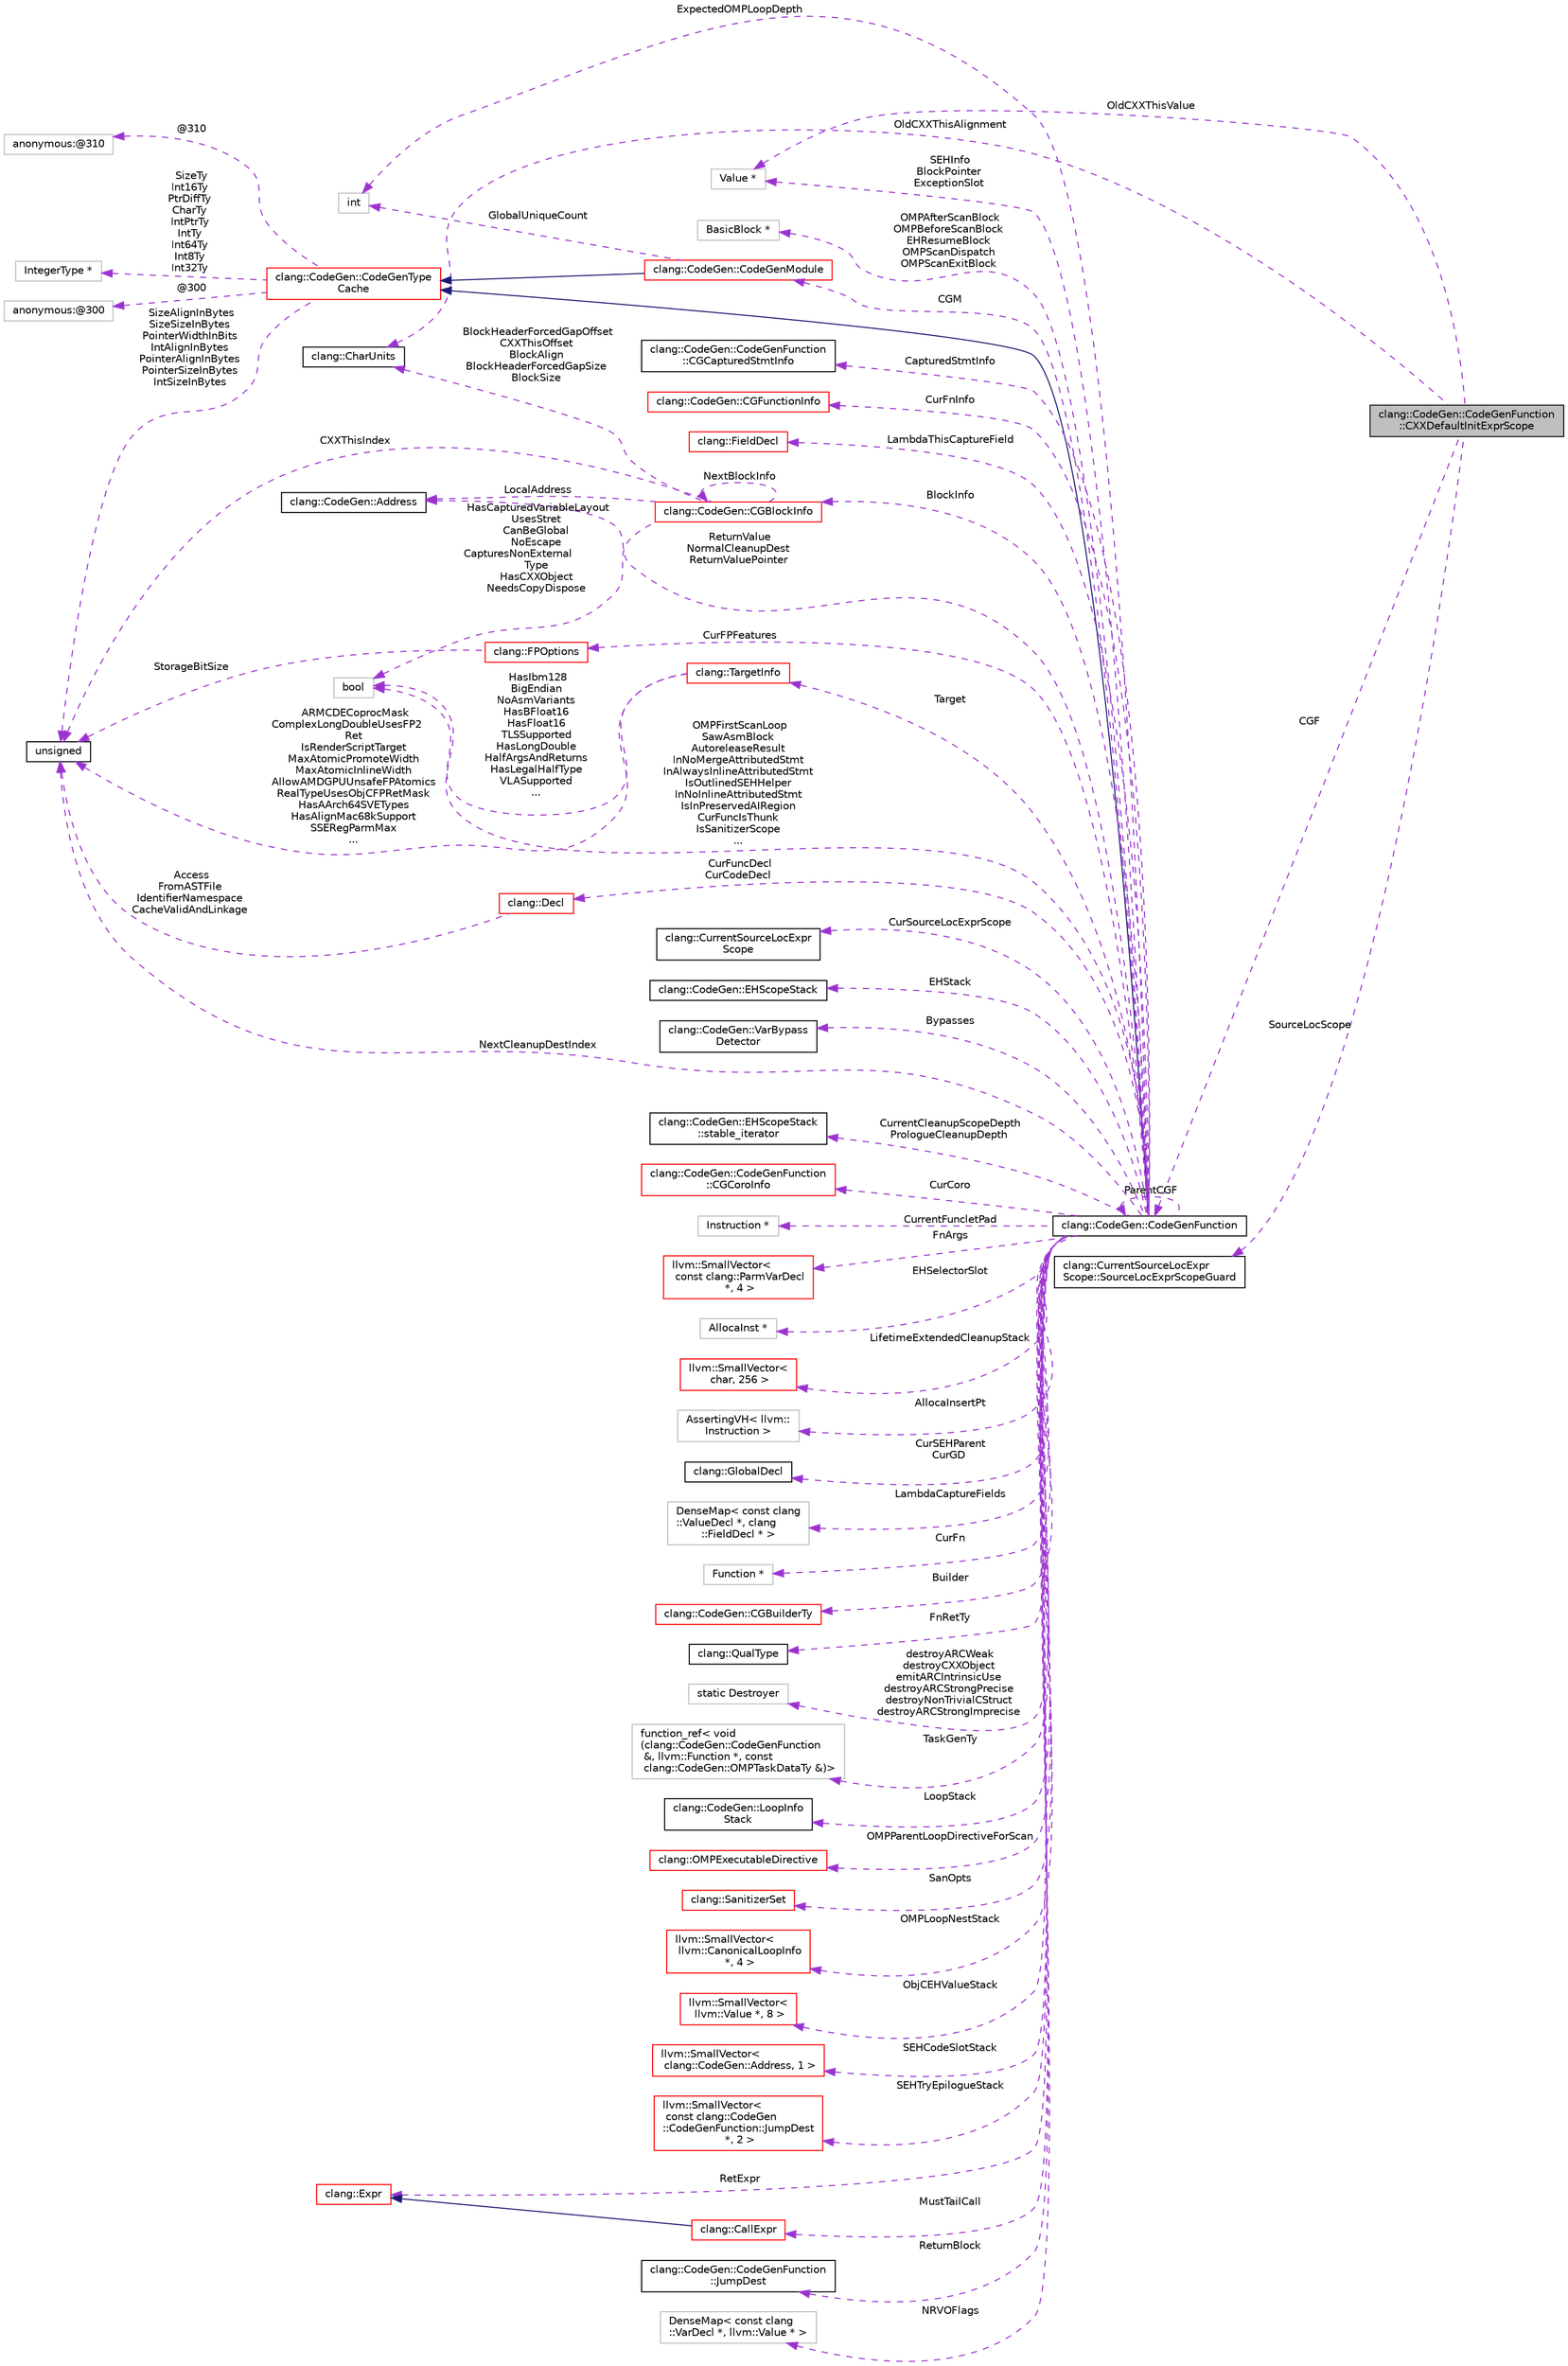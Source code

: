 digraph "clang::CodeGen::CodeGenFunction::CXXDefaultInitExprScope"
{
 // LATEX_PDF_SIZE
  bgcolor="transparent";
  edge [fontname="Helvetica",fontsize="10",labelfontname="Helvetica",labelfontsize="10"];
  node [fontname="Helvetica",fontsize="10",shape=record];
  rankdir="LR";
  Node1 [label="clang::CodeGen::CodeGenFunction\l::CXXDefaultInitExprScope",height=0.2,width=0.4,color="black", fillcolor="grey75", style="filled", fontcolor="black",tooltip="The scope of a CXXDefaultInitExpr."];
  Node2 -> Node1 [dir="back",color="darkorchid3",fontsize="10",style="dashed",label=" OldCXXThisAlignment" ,fontname="Helvetica"];
  Node2 [label="clang::CharUnits",height=0.2,width=0.4,color="black",URL="$classclang_1_1CharUnits.html",tooltip="CharUnits - This is an opaque type for sizes expressed in character units."];
  Node3 -> Node1 [dir="back",color="darkorchid3",fontsize="10",style="dashed",label=" SourceLocScope" ,fontname="Helvetica"];
  Node3 [label="clang::CurrentSourceLocExpr\lScope::SourceLocExprScopeGuard",height=0.2,width=0.4,color="black",URL="$classclang_1_1CurrentSourceLocExprScope_1_1SourceLocExprScopeGuard.html",tooltip=" "];
  Node4 -> Node1 [dir="back",color="darkorchid3",fontsize="10",style="dashed",label=" OldCXXThisValue" ,fontname="Helvetica"];
  Node4 [label="Value *",height=0.2,width=0.4,color="grey75",tooltip=" "];
  Node5 -> Node1 [dir="back",color="darkorchid3",fontsize="10",style="dashed",label=" CGF" ,fontname="Helvetica"];
  Node5 [label="clang::CodeGen::CodeGenFunction",height=0.2,width=0.4,color="black",URL="$classclang_1_1CodeGen_1_1CodeGenFunction.html",tooltip="CodeGenFunction - This class organizes the per-function state that is used while generating LLVM code..."];
  Node6 -> Node5 [dir="back",color="midnightblue",fontsize="10",style="solid",fontname="Helvetica"];
  Node6 [label="clang::CodeGen::CodeGenType\lCache",height=0.2,width=0.4,color="red",URL="$structclang_1_1CodeGen_1_1CodeGenTypeCache.html",tooltip="This structure provides a set of types that are commonly used during IR emission."];
  Node7 -> Node6 [dir="back",color="darkorchid3",fontsize="10",style="dashed",label=" @310" ,fontname="Helvetica"];
  Node7 [label="anonymous:@310",height=0.2,width=0.4,color="grey75",tooltip=" "];
  Node8 -> Node6 [dir="back",color="darkorchid3",fontsize="10",style="dashed",label=" SizeTy\nInt16Ty\nPtrDiffTy\nCharTy\nIntPtrTy\nIntTy\nInt64Ty\nInt8Ty\nInt32Ty" ,fontname="Helvetica"];
  Node8 [label="IntegerType *",height=0.2,width=0.4,color="grey75",tooltip=" "];
  Node9 -> Node6 [dir="back",color="darkorchid3",fontsize="10",style="dashed",label=" @300" ,fontname="Helvetica"];
  Node9 [label="anonymous:@300",height=0.2,width=0.4,color="grey75",tooltip=" "];
  Node18 -> Node6 [dir="back",color="darkorchid3",fontsize="10",style="dashed",label=" SizeAlignInBytes\nSizeSizeInBytes\nPointerWidthInBits\nIntAlignInBytes\nPointerAlignInBytes\nPointerSizeInBytes\nIntSizeInBytes" ,fontname="Helvetica"];
  Node18 [label="unsigned",height=0.2,width=0.4,color="black",URL="$classunsigned.html",tooltip=" "];
  Node21 -> Node5 [dir="back",color="darkorchid3",fontsize="10",style="dashed",label=" CurSourceLocExprScope" ,fontname="Helvetica"];
  Node21 [label="clang::CurrentSourceLocExpr\lScope",height=0.2,width=0.4,color="black",URL="$classclang_1_1CurrentSourceLocExprScope.html",tooltip="Represents the current source location and context used to determine the value of the source location..."];
  Node22 -> Node5 [dir="back",color="darkorchid3",fontsize="10",style="dashed",label=" EHStack" ,fontname="Helvetica"];
  Node22 [label="clang::CodeGen::EHScopeStack",height=0.2,width=0.4,color="black",URL="$classclang_1_1CodeGen_1_1EHScopeStack.html",tooltip="A stack of scopes which respond to exceptions, including cleanups and catch blocks."];
  Node23 -> Node5 [dir="back",color="darkorchid3",fontsize="10",style="dashed",label=" Bypasses" ,fontname="Helvetica"];
  Node23 [label="clang::CodeGen::VarBypass\lDetector",height=0.2,width=0.4,color="black",URL="$classclang_1_1CodeGen_1_1VarBypassDetector.html",tooltip="The class detects jumps which bypass local variables declaration: goto L; int a; L:"];
  Node24 -> Node5 [dir="back",color="darkorchid3",fontsize="10",style="dashed",label=" ReturnValue\nNormalCleanupDest\nReturnValuePointer" ,fontname="Helvetica"];
  Node24 [label="clang::CodeGen::Address",height=0.2,width=0.4,color="black",URL="$classclang_1_1CodeGen_1_1Address.html",tooltip="An aligned address."];
  Node25 -> Node5 [dir="back",color="darkorchid3",fontsize="10",style="dashed",label=" CurrentCleanupScopeDepth\nPrologueCleanupDepth" ,fontname="Helvetica"];
  Node25 [label="clang::CodeGen::EHScopeStack\l::stable_iterator",height=0.2,width=0.4,color="black",URL="$classclang_1_1CodeGen_1_1EHScopeStack_1_1stable__iterator.html",tooltip="A saved depth on the scope stack."];
  Node26 -> Node5 [dir="back",color="darkorchid3",fontsize="10",style="dashed",label=" CurCoro" ,fontname="Helvetica"];
  Node26 [label="clang::CodeGen::CodeGenFunction\l::CGCoroInfo",height=0.2,width=0.4,color="red",URL="$structclang_1_1CodeGen_1_1CodeGenFunction_1_1CGCoroInfo.html",tooltip=" "];
  Node28 -> Node5 [dir="back",color="darkorchid3",fontsize="10",style="dashed",label=" CurFPFeatures" ,fontname="Helvetica"];
  Node28 [label="clang::FPOptions",height=0.2,width=0.4,color="red",URL="$classclang_1_1FPOptions.html",tooltip=" "];
  Node18 -> Node28 [dir="back",color="darkorchid3",fontsize="10",style="dashed",label=" StorageBitSize" ,fontname="Helvetica"];
  Node30 -> Node5 [dir="back",color="darkorchid3",fontsize="10",style="dashed",label=" CurrentFuncletPad" ,fontname="Helvetica"];
  Node30 [label="Instruction *",height=0.2,width=0.4,color="grey75",tooltip=" "];
  Node31 -> Node5 [dir="back",color="darkorchid3",fontsize="10",style="dashed",label=" BlockInfo" ,fontname="Helvetica"];
  Node31 [label="clang::CodeGen::CGBlockInfo",height=0.2,width=0.4,color="red",URL="$classclang_1_1CodeGen_1_1CGBlockInfo.html",tooltip="CGBlockInfo - Information to generate a block literal."];
  Node2 -> Node31 [dir="back",color="darkorchid3",fontsize="10",style="dashed",label=" BlockHeaderForcedGapOffset\nCXXThisOffset\nBlockAlign\nBlockHeaderForcedGapSize\nBlockSize" ,fontname="Helvetica"];
  Node24 -> Node31 [dir="back",color="darkorchid3",fontsize="10",style="dashed",label=" LocalAddress" ,fontname="Helvetica"];
  Node31 -> Node31 [dir="back",color="darkorchid3",fontsize="10",style="dashed",label=" NextBlockInfo" ,fontname="Helvetica"];
  Node119 -> Node31 [dir="back",color="darkorchid3",fontsize="10",style="dashed",label=" HasCapturedVariableLayout\nUsesStret\nCanBeGlobal\nNoEscape\nCapturesNonExternal\lType\nHasCXXObject\nNeedsCopyDispose" ,fontname="Helvetica"];
  Node119 [label="bool",height=0.2,width=0.4,color="grey75",tooltip=" "];
  Node18 -> Node31 [dir="back",color="darkorchid3",fontsize="10",style="dashed",label=" CXXThisIndex" ,fontname="Helvetica"];
  Node121 -> Node5 [dir="back",color="darkorchid3",fontsize="10",style="dashed",label=" FnArgs" ,fontname="Helvetica"];
  Node121 [label="llvm::SmallVector\<\l const clang::ParmVarDecl\l *, 4 \>",height=0.2,width=0.4,color="red",URL="$classllvm_1_1SmallVector.html",tooltip=" "];
  Node122 -> Node5 [dir="back",color="darkorchid3",fontsize="10",style="dashed",label=" EHSelectorSlot" ,fontname="Helvetica"];
  Node122 [label="AllocaInst *",height=0.2,width=0.4,color="grey75",tooltip=" "];
  Node123 -> Node5 [dir="back",color="darkorchid3",fontsize="10",style="dashed",label=" LifetimeExtendedCleanupStack" ,fontname="Helvetica"];
  Node123 [label="llvm::SmallVector\<\l char, 256 \>",height=0.2,width=0.4,color="red",URL="$classllvm_1_1SmallVector.html",tooltip=" "];
  Node124 -> Node5 [dir="back",color="darkorchid3",fontsize="10",style="dashed",label=" AllocaInsertPt" ,fontname="Helvetica"];
  Node124 [label="AssertingVH\< llvm::\lInstruction \>",height=0.2,width=0.4,color="grey75",tooltip=" "];
  Node125 -> Node5 [dir="back",color="darkorchid3",fontsize="10",style="dashed",label=" CurSEHParent\nCurGD" ,fontname="Helvetica"];
  Node125 [label="clang::GlobalDecl",height=0.2,width=0.4,color="black",URL="$classclang_1_1GlobalDecl.html",tooltip="GlobalDecl - represents a global declaration."];
  Node126 -> Node5 [dir="back",color="darkorchid3",fontsize="10",style="dashed",label=" LambdaCaptureFields" ,fontname="Helvetica"];
  Node126 [label="DenseMap\< const clang\l::ValueDecl *, clang\l::FieldDecl * \>",height=0.2,width=0.4,color="grey75",tooltip=" "];
  Node4 -> Node5 [dir="back",color="darkorchid3",fontsize="10",style="dashed",label=" SEHInfo\nBlockPointer\nExceptionSlot" ,fontname="Helvetica"];
  Node127 -> Node5 [dir="back",color="darkorchid3",fontsize="10",style="dashed",label=" CurFn" ,fontname="Helvetica"];
  Node127 [label="Function *",height=0.2,width=0.4,color="grey75",tooltip=" "];
  Node128 -> Node5 [dir="back",color="darkorchid3",fontsize="10",style="dashed",label=" Builder" ,fontname="Helvetica"];
  Node128 [label="clang::CodeGen::CGBuilderTy",height=0.2,width=0.4,color="red",URL="$classclang_1_1CodeGen_1_1CGBuilderTy.html",tooltip=" "];
  Node130 -> Node5 [dir="back",color="darkorchid3",fontsize="10",style="dashed",label=" CGM" ,fontname="Helvetica"];
  Node130 [label="clang::CodeGen::CodeGenModule",height=0.2,width=0.4,color="red",URL="$classclang_1_1CodeGen_1_1CodeGenModule.html",tooltip="This class organizes the cross-function state that is used while generating LLVM code."];
  Node6 -> Node130 [dir="back",color="midnightblue",fontsize="10",style="solid",fontname="Helvetica"];
  Node133 -> Node130 [dir="back",color="darkorchid3",fontsize="10",style="dashed",label=" GlobalUniqueCount" ,fontname="Helvetica"];
  Node133 [label="int",height=0.2,width=0.4,color="grey75",tooltip=" "];
  Node134 -> Node5 [dir="back",color="darkorchid3",fontsize="10",style="dashed",label=" FnRetTy" ,fontname="Helvetica"];
  Node134 [label="clang::QualType",height=0.2,width=0.4,color="black",URL="$classclang_1_1QualType.html",tooltip="A (possibly-)qualified type."];
  Node135 -> Node5 [dir="back",color="darkorchid3",fontsize="10",style="dashed",label=" Target" ,fontname="Helvetica"];
  Node135 [label="clang::TargetInfo",height=0.2,width=0.4,color="red",URL="$classclang_1_1TargetInfo.html",tooltip="Exposes information about the current target."];
  Node119 -> Node135 [dir="back",color="darkorchid3",fontsize="10",style="dashed",label=" HasIbm128\nBigEndian\nNoAsmVariants\nHasBFloat16\nHasFloat16\nTLSSupported\nHasLongDouble\nHalfArgsAndReturns\nHasLegalHalfType\nVLASupported\n..." ,fontname="Helvetica"];
  Node18 -> Node135 [dir="back",color="darkorchid3",fontsize="10",style="dashed",label=" ARMCDECoprocMask\nComplexLongDoubleUsesFP2\lRet\nIsRenderScriptTarget\nMaxAtomicPromoteWidth\nMaxAtomicInlineWidth\nAllowAMDGPUUnsafeFPAtomics\nRealTypeUsesObjCFPRetMask\nHasAArch64SVETypes\nHasAlignMac68kSupport\nSSERegParmMax\n..." ,fontname="Helvetica"];
  Node148 -> Node5 [dir="back",color="darkorchid3",fontsize="10",style="dashed",label=" destroyARCWeak\ndestroyCXXObject\nemitARCIntrinsicUse\ndestroyARCStrongPrecise\ndestroyNonTrivialCStruct\ndestroyARCStrongImprecise" ,fontname="Helvetica"];
  Node148 [label="static Destroyer",height=0.2,width=0.4,color="grey75",tooltip=" "];
  Node149 -> Node5 [dir="back",color="darkorchid3",fontsize="10",style="dashed",label=" TaskGenTy" ,fontname="Helvetica"];
  Node149 [label="function_ref\< void\l(clang::CodeGen::CodeGenFunction\l &, llvm::Function *, const\l clang::CodeGen::OMPTaskDataTy &)\>",height=0.2,width=0.4,color="grey75",tooltip=" "];
  Node133 -> Node5 [dir="back",color="darkorchid3",fontsize="10",style="dashed",label=" ExpectedOMPLoopDepth" ,fontname="Helvetica"];
  Node150 -> Node5 [dir="back",color="darkorchid3",fontsize="10",style="dashed",label=" LoopStack" ,fontname="Helvetica"];
  Node150 [label="clang::CodeGen::LoopInfo\lStack",height=0.2,width=0.4,color="black",URL="$classclang_1_1CodeGen_1_1LoopInfoStack.html",tooltip="A stack of loop information corresponding to loop nesting levels."];
  Node151 -> Node5 [dir="back",color="darkorchid3",fontsize="10",style="dashed",label=" OMPParentLoopDirectiveForScan" ,fontname="Helvetica"];
  Node151 [label="clang::OMPExecutableDirective",height=0.2,width=0.4,color="red",URL="$classclang_1_1OMPExecutableDirective.html",tooltip="This is a basic class for representing single OpenMP executable directive."];
  Node119 -> Node5 [dir="back",color="darkorchid3",fontsize="10",style="dashed",label=" OMPFirstScanLoop\nSawAsmBlock\nAutoreleaseResult\nInNoMergeAttributedStmt\nInAlwaysInlineAttributedStmt\nIsOutlinedSEHHelper\nInNoInlineAttributedStmt\nIsInPreservedAIRegion\nCurFuncIsThunk\nIsSanitizerScope\n..." ,fontname="Helvetica"];
  Node154 -> Node5 [dir="back",color="darkorchid3",fontsize="10",style="dashed",label=" SanOpts" ,fontname="Helvetica"];
  Node154 [label="clang::SanitizerSet",height=0.2,width=0.4,color="red",URL="$structclang_1_1SanitizerSet.html",tooltip=" "];
  Node156 -> Node5 [dir="back",color="darkorchid3",fontsize="10",style="dashed",label=" OMPLoopNestStack" ,fontname="Helvetica"];
  Node156 [label="llvm::SmallVector\<\l llvm::CanonicalLoopInfo\l *, 4 \>",height=0.2,width=0.4,color="red",URL="$classllvm_1_1SmallVector.html",tooltip=" "];
  Node157 -> Node5 [dir="back",color="darkorchid3",fontsize="10",style="dashed",label=" ObjCEHValueStack" ,fontname="Helvetica"];
  Node157 [label="llvm::SmallVector\<\l llvm::Value *, 8 \>",height=0.2,width=0.4,color="red",URL="$classllvm_1_1SmallVector.html",tooltip=" "];
  Node158 -> Node5 [dir="back",color="darkorchid3",fontsize="10",style="dashed",label=" SEHCodeSlotStack" ,fontname="Helvetica"];
  Node158 [label="llvm::SmallVector\<\l clang::CodeGen::Address, 1 \>",height=0.2,width=0.4,color="red",URL="$classllvm_1_1SmallVector.html",tooltip=" "];
  Node159 -> Node5 [dir="back",color="darkorchid3",fontsize="10",style="dashed",label=" SEHTryEpilogueStack" ,fontname="Helvetica"];
  Node159 [label="llvm::SmallVector\<\l const clang::CodeGen\l::CodeGenFunction::JumpDest\l *, 2 \>",height=0.2,width=0.4,color="red",URL="$classllvm_1_1SmallVector.html",tooltip=" "];
  Node37 -> Node5 [dir="back",color="darkorchid3",fontsize="10",style="dashed",label=" RetExpr" ,fontname="Helvetica"];
  Node37 [label="clang::Expr",height=0.2,width=0.4,color="red",URL="$classclang_1_1Expr.html",tooltip="This represents one expression."];
  Node160 -> Node5 [dir="back",color="darkorchid3",fontsize="10",style="dashed",label=" ReturnBlock" ,fontname="Helvetica"];
  Node160 [label="clang::CodeGen::CodeGenFunction\l::JumpDest",height=0.2,width=0.4,color="black",URL="$structclang_1_1CodeGen_1_1CodeGenFunction_1_1JumpDest.html",tooltip="A jump destination is an abstract label, branching to which may require a jump out through normal cle..."];
  Node161 -> Node5 [dir="back",color="darkorchid3",fontsize="10",style="dashed",label=" NRVOFlags" ,fontname="Helvetica"];
  Node161 [label="DenseMap\< const clang\l::VarDecl *, llvm::Value * \>",height=0.2,width=0.4,color="grey75",tooltip=" "];
  Node162 -> Node5 [dir="back",color="darkorchid3",fontsize="10",style="dashed",label=" OMPAfterScanBlock\nOMPBeforeScanBlock\nEHResumeBlock\nOMPScanDispatch\nOMPScanExitBlock" ,fontname="Helvetica"];
  Node162 [label="BasicBlock *",height=0.2,width=0.4,color="grey75",tooltip=" "];
  Node18 -> Node5 [dir="back",color="darkorchid3",fontsize="10",style="dashed",label=" NextCleanupDestIndex" ,fontname="Helvetica"];
  Node163 -> Node5 [dir="back",color="darkorchid3",fontsize="10",style="dashed",label=" LambdaThisCaptureField" ,fontname="Helvetica"];
  Node163 [label="clang::FieldDecl",height=0.2,width=0.4,color="red",URL="$classclang_1_1FieldDecl.html",tooltip="Represents a member of a struct/union/class."];
  Node169 -> Node5 [dir="back",color="darkorchid3",fontsize="10",style="dashed",label=" CapturedStmtInfo" ,fontname="Helvetica"];
  Node169 [label="clang::CodeGen::CodeGenFunction\l::CGCapturedStmtInfo",height=0.2,width=0.4,color="black",URL="$classclang_1_1CodeGen_1_1CodeGenFunction_1_1CGCapturedStmtInfo.html",tooltip="API for captured statement code generation."];
  Node104 -> Node5 [dir="back",color="darkorchid3",fontsize="10",style="dashed",label=" CurFuncDecl\nCurCodeDecl" ,fontname="Helvetica"];
  Node104 [label="clang::Decl",height=0.2,width=0.4,color="red",URL="$classclang_1_1Decl.html",tooltip="Decl - This represents one declaration (or definition), e.g."];
  Node18 -> Node104 [dir="back",color="darkorchid3",fontsize="10",style="dashed",label=" Access\nFromASTFile\nIdentifierNamespace\nCacheValidAndLinkage" ,fontname="Helvetica"];
  Node5 -> Node5 [dir="back",color="darkorchid3",fontsize="10",style="dashed",label=" ParentCGF" ,fontname="Helvetica"];
  Node170 -> Node5 [dir="back",color="darkorchid3",fontsize="10",style="dashed",label=" MustTailCall" ,fontname="Helvetica"];
  Node170 [label="clang::CallExpr",height=0.2,width=0.4,color="red",URL="$classclang_1_1CallExpr.html",tooltip="CallExpr - Represents a function call (C99 6.5.2.2, C++ [expr.call])."];
  Node37 -> Node170 [dir="back",color="midnightblue",fontsize="10",style="solid",fontname="Helvetica"];
  Node172 -> Node5 [dir="back",color="darkorchid3",fontsize="10",style="dashed",label=" CurFnInfo" ,fontname="Helvetica"];
  Node172 [label="clang::CodeGen::CGFunctionInfo",height=0.2,width=0.4,color="red",URL="$classclang_1_1CodeGen_1_1CGFunctionInfo.html",tooltip="CGFunctionInfo - Class to encapsulate the information about a function definition."];
}
